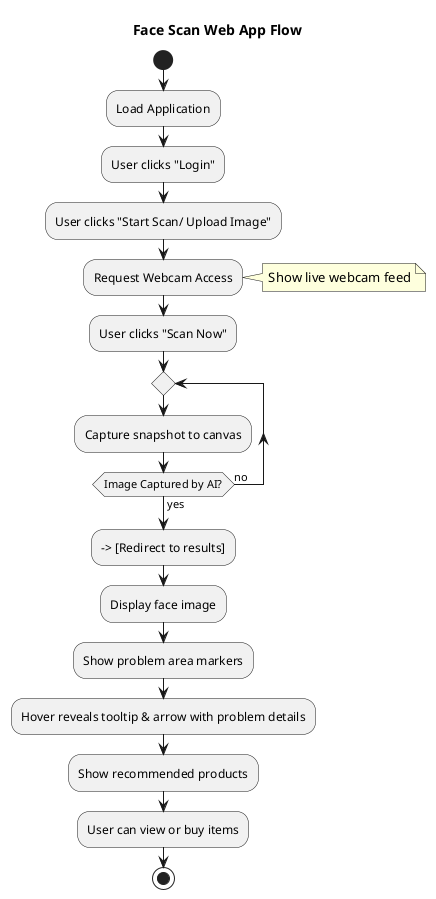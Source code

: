 @startuml
title Face Scan Web App Flow

start

:Load Application;

:User clicks "Login";
:User clicks "Start Scan/ Upload Image";

:Request Webcam Access;
note right
  Show live webcam feed
end note

:User clicks "Scan Now";

repeat
:Capture snapshot to canvas;
  
repeat while (Image Captured by AI?) is (no) not (yes)
--> [Redirect to results]
:Display face image;
:Show problem area markers;
:Hover reveals tooltip & arrow with problem details;

:Show recommended products;
:User can view or buy items;
stop
@enduml
